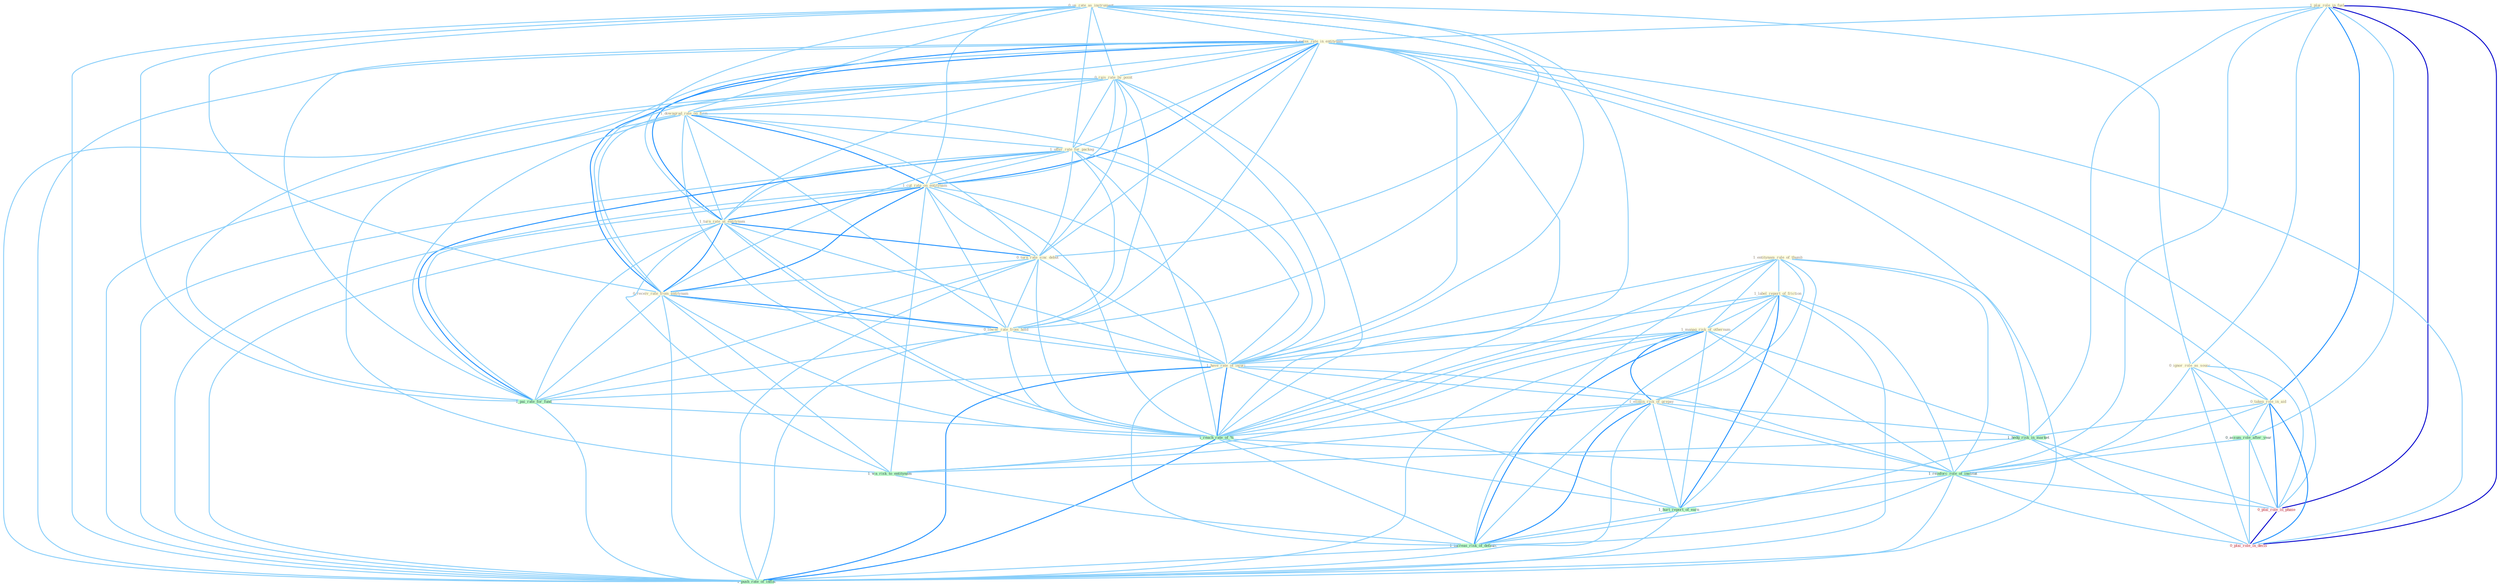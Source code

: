 Graph G{ 
    node
    [shape=polygon,style=filled,width=.5,height=.06,color="#BDFCC9",fixedsize=true,fontsize=4,
    fontcolor="#2f4f4f"];
    {node
    [color="#ffffe0", fontcolor="#8b7d6b"] "0_us_rate_as_instrument " "1_plai_role_in_fuel " "1_relax_rate_in_entitynam " "1_entitynam_rule_of_thumb " "0_ignor_role_as_sourc " "1_label_report_of_friction " "0_rais_rate_by_point " "1_downgrad_rate_on_firm " "1_manag_risk_of_othernum " "1_offer_rate_for_packag " "0_taken_role_in_aid " "1_cut_rate_on_entitynam " "1_turn_rate_at_entitynam " "0_turn_rate_sinc_debut " "0_receiv_rate_from_entitynam " "0_lower_rate_from_hold " "1_have_rate_of_injuri " "1_elimin_risk_of_prepay "}
{node [color="#fff0f5", fontcolor="#b22222"] "0_plai_role_in_phase " "0_plai_role_in_decis "}
edge [color="#B0E2FF"];

	"0_us_rate_as_instrument " -- "1_relax_rate_in_entitynam " [w="1", color="#87cefa" ];
	"0_us_rate_as_instrument " -- "0_ignor_role_as_sourc " [w="1", color="#87cefa" ];
	"0_us_rate_as_instrument " -- "0_rais_rate_by_point " [w="1", color="#87cefa" ];
	"0_us_rate_as_instrument " -- "1_downgrad_rate_on_firm " [w="1", color="#87cefa" ];
	"0_us_rate_as_instrument " -- "1_offer_rate_for_packag " [w="1", color="#87cefa" ];
	"0_us_rate_as_instrument " -- "1_cut_rate_on_entitynam " [w="1", color="#87cefa" ];
	"0_us_rate_as_instrument " -- "1_turn_rate_at_entitynam " [w="1", color="#87cefa" ];
	"0_us_rate_as_instrument " -- "0_turn_rate_sinc_debut " [w="1", color="#87cefa" ];
	"0_us_rate_as_instrument " -- "0_receiv_rate_from_entitynam " [w="1", color="#87cefa" ];
	"0_us_rate_as_instrument " -- "0_lower_rate_from_hold " [w="1", color="#87cefa" ];
	"0_us_rate_as_instrument " -- "1_have_rate_of_injuri " [w="1", color="#87cefa" ];
	"0_us_rate_as_instrument " -- "1_pai_rate_for_fund " [w="1", color="#87cefa" ];
	"0_us_rate_as_instrument " -- "1_reach_rate_of_% " [w="1", color="#87cefa" ];
	"0_us_rate_as_instrument " -- "1_push_rate_of_inflat " [w="1", color="#87cefa" ];
	"1_plai_role_in_fuel " -- "1_relax_rate_in_entitynam " [w="1", color="#87cefa" ];
	"1_plai_role_in_fuel " -- "0_ignor_role_as_sourc " [w="1", color="#87cefa" ];
	"1_plai_role_in_fuel " -- "0_taken_role_in_aid " [w="2", color="#1e90ff" , len=0.8];
	"1_plai_role_in_fuel " -- "0_assum_role_after_year " [w="1", color="#87cefa" ];
	"1_plai_role_in_fuel " -- "1_hedg_risk_in_market " [w="1", color="#87cefa" ];
	"1_plai_role_in_fuel " -- "1_reinforc_role_of_institut " [w="1", color="#87cefa" ];
	"1_plai_role_in_fuel " -- "0_plai_role_in_phase " [w="3", color="#0000cd" , len=0.6];
	"1_plai_role_in_fuel " -- "0_plai_role_in_decis " [w="3", color="#0000cd" , len=0.6];
	"1_relax_rate_in_entitynam " -- "0_rais_rate_by_point " [w="1", color="#87cefa" ];
	"1_relax_rate_in_entitynam " -- "1_downgrad_rate_on_firm " [w="1", color="#87cefa" ];
	"1_relax_rate_in_entitynam " -- "1_offer_rate_for_packag " [w="1", color="#87cefa" ];
	"1_relax_rate_in_entitynam " -- "0_taken_role_in_aid " [w="1", color="#87cefa" ];
	"1_relax_rate_in_entitynam " -- "1_cut_rate_on_entitynam " [w="2", color="#1e90ff" , len=0.8];
	"1_relax_rate_in_entitynam " -- "1_turn_rate_at_entitynam " [w="2", color="#1e90ff" , len=0.8];
	"1_relax_rate_in_entitynam " -- "0_turn_rate_sinc_debut " [w="1", color="#87cefa" ];
	"1_relax_rate_in_entitynam " -- "0_receiv_rate_from_entitynam " [w="2", color="#1e90ff" , len=0.8];
	"1_relax_rate_in_entitynam " -- "0_lower_rate_from_hold " [w="1", color="#87cefa" ];
	"1_relax_rate_in_entitynam " -- "1_have_rate_of_injuri " [w="1", color="#87cefa" ];
	"1_relax_rate_in_entitynam " -- "1_hedg_risk_in_market " [w="1", color="#87cefa" ];
	"1_relax_rate_in_entitynam " -- "1_pai_rate_for_fund " [w="1", color="#87cefa" ];
	"1_relax_rate_in_entitynam " -- "1_reach_rate_of_% " [w="1", color="#87cefa" ];
	"1_relax_rate_in_entitynam " -- "1_wa_risk_to_entitynam " [w="1", color="#87cefa" ];
	"1_relax_rate_in_entitynam " -- "0_plai_role_in_phase " [w="1", color="#87cefa" ];
	"1_relax_rate_in_entitynam " -- "0_plai_role_in_decis " [w="1", color="#87cefa" ];
	"1_relax_rate_in_entitynam " -- "1_push_rate_of_inflat " [w="1", color="#87cefa" ];
	"1_entitynam_rule_of_thumb " -- "1_label_report_of_friction " [w="1", color="#87cefa" ];
	"1_entitynam_rule_of_thumb " -- "1_manag_risk_of_othernum " [w="1", color="#87cefa" ];
	"1_entitynam_rule_of_thumb " -- "1_have_rate_of_injuri " [w="1", color="#87cefa" ];
	"1_entitynam_rule_of_thumb " -- "1_elimin_risk_of_prepay " [w="1", color="#87cefa" ];
	"1_entitynam_rule_of_thumb " -- "1_reach_rate_of_% " [w="1", color="#87cefa" ];
	"1_entitynam_rule_of_thumb " -- "1_reinforc_role_of_institut " [w="1", color="#87cefa" ];
	"1_entitynam_rule_of_thumb " -- "1_hurt_report_of_earn " [w="1", color="#87cefa" ];
	"1_entitynam_rule_of_thumb " -- "1_increas_risk_of_default " [w="1", color="#87cefa" ];
	"1_entitynam_rule_of_thumb " -- "1_push_rate_of_inflat " [w="1", color="#87cefa" ];
	"0_ignor_role_as_sourc " -- "0_taken_role_in_aid " [w="1", color="#87cefa" ];
	"0_ignor_role_as_sourc " -- "0_assum_role_after_year " [w="1", color="#87cefa" ];
	"0_ignor_role_as_sourc " -- "1_reinforc_role_of_institut " [w="1", color="#87cefa" ];
	"0_ignor_role_as_sourc " -- "0_plai_role_in_phase " [w="1", color="#87cefa" ];
	"0_ignor_role_as_sourc " -- "0_plai_role_in_decis " [w="1", color="#87cefa" ];
	"1_label_report_of_friction " -- "1_manag_risk_of_othernum " [w="1", color="#87cefa" ];
	"1_label_report_of_friction " -- "1_have_rate_of_injuri " [w="1", color="#87cefa" ];
	"1_label_report_of_friction " -- "1_elimin_risk_of_prepay " [w="1", color="#87cefa" ];
	"1_label_report_of_friction " -- "1_reach_rate_of_% " [w="1", color="#87cefa" ];
	"1_label_report_of_friction " -- "1_reinforc_role_of_institut " [w="1", color="#87cefa" ];
	"1_label_report_of_friction " -- "1_hurt_report_of_earn " [w="2", color="#1e90ff" , len=0.8];
	"1_label_report_of_friction " -- "1_increas_risk_of_default " [w="1", color="#87cefa" ];
	"1_label_report_of_friction " -- "1_push_rate_of_inflat " [w="1", color="#87cefa" ];
	"0_rais_rate_by_point " -- "1_downgrad_rate_on_firm " [w="1", color="#87cefa" ];
	"0_rais_rate_by_point " -- "1_offer_rate_for_packag " [w="1", color="#87cefa" ];
	"0_rais_rate_by_point " -- "1_cut_rate_on_entitynam " [w="1", color="#87cefa" ];
	"0_rais_rate_by_point " -- "1_turn_rate_at_entitynam " [w="1", color="#87cefa" ];
	"0_rais_rate_by_point " -- "0_turn_rate_sinc_debut " [w="1", color="#87cefa" ];
	"0_rais_rate_by_point " -- "0_receiv_rate_from_entitynam " [w="1", color="#87cefa" ];
	"0_rais_rate_by_point " -- "0_lower_rate_from_hold " [w="1", color="#87cefa" ];
	"0_rais_rate_by_point " -- "1_have_rate_of_injuri " [w="1", color="#87cefa" ];
	"0_rais_rate_by_point " -- "1_pai_rate_for_fund " [w="1", color="#87cefa" ];
	"0_rais_rate_by_point " -- "1_reach_rate_of_% " [w="1", color="#87cefa" ];
	"0_rais_rate_by_point " -- "1_push_rate_of_inflat " [w="1", color="#87cefa" ];
	"1_downgrad_rate_on_firm " -- "1_offer_rate_for_packag " [w="1", color="#87cefa" ];
	"1_downgrad_rate_on_firm " -- "1_cut_rate_on_entitynam " [w="2", color="#1e90ff" , len=0.8];
	"1_downgrad_rate_on_firm " -- "1_turn_rate_at_entitynam " [w="1", color="#87cefa" ];
	"1_downgrad_rate_on_firm " -- "0_turn_rate_sinc_debut " [w="1", color="#87cefa" ];
	"1_downgrad_rate_on_firm " -- "0_receiv_rate_from_entitynam " [w="1", color="#87cefa" ];
	"1_downgrad_rate_on_firm " -- "0_lower_rate_from_hold " [w="1", color="#87cefa" ];
	"1_downgrad_rate_on_firm " -- "1_have_rate_of_injuri " [w="1", color="#87cefa" ];
	"1_downgrad_rate_on_firm " -- "1_pai_rate_for_fund " [w="1", color="#87cefa" ];
	"1_downgrad_rate_on_firm " -- "1_reach_rate_of_% " [w="1", color="#87cefa" ];
	"1_downgrad_rate_on_firm " -- "1_push_rate_of_inflat " [w="1", color="#87cefa" ];
	"1_manag_risk_of_othernum " -- "1_have_rate_of_injuri " [w="1", color="#87cefa" ];
	"1_manag_risk_of_othernum " -- "1_elimin_risk_of_prepay " [w="2", color="#1e90ff" , len=0.8];
	"1_manag_risk_of_othernum " -- "1_hedg_risk_in_market " [w="1", color="#87cefa" ];
	"1_manag_risk_of_othernum " -- "1_reach_rate_of_% " [w="1", color="#87cefa" ];
	"1_manag_risk_of_othernum " -- "1_reinforc_role_of_institut " [w="1", color="#87cefa" ];
	"1_manag_risk_of_othernum " -- "1_wa_risk_to_entitynam " [w="1", color="#87cefa" ];
	"1_manag_risk_of_othernum " -- "1_hurt_report_of_earn " [w="1", color="#87cefa" ];
	"1_manag_risk_of_othernum " -- "1_increas_risk_of_default " [w="2", color="#1e90ff" , len=0.8];
	"1_manag_risk_of_othernum " -- "1_push_rate_of_inflat " [w="1", color="#87cefa" ];
	"1_offer_rate_for_packag " -- "1_cut_rate_on_entitynam " [w="1", color="#87cefa" ];
	"1_offer_rate_for_packag " -- "1_turn_rate_at_entitynam " [w="1", color="#87cefa" ];
	"1_offer_rate_for_packag " -- "0_turn_rate_sinc_debut " [w="1", color="#87cefa" ];
	"1_offer_rate_for_packag " -- "0_receiv_rate_from_entitynam " [w="1", color="#87cefa" ];
	"1_offer_rate_for_packag " -- "0_lower_rate_from_hold " [w="1", color="#87cefa" ];
	"1_offer_rate_for_packag " -- "1_have_rate_of_injuri " [w="1", color="#87cefa" ];
	"1_offer_rate_for_packag " -- "1_pai_rate_for_fund " [w="2", color="#1e90ff" , len=0.8];
	"1_offer_rate_for_packag " -- "1_reach_rate_of_% " [w="1", color="#87cefa" ];
	"1_offer_rate_for_packag " -- "1_push_rate_of_inflat " [w="1", color="#87cefa" ];
	"0_taken_role_in_aid " -- "0_assum_role_after_year " [w="1", color="#87cefa" ];
	"0_taken_role_in_aid " -- "1_hedg_risk_in_market " [w="1", color="#87cefa" ];
	"0_taken_role_in_aid " -- "1_reinforc_role_of_institut " [w="1", color="#87cefa" ];
	"0_taken_role_in_aid " -- "0_plai_role_in_phase " [w="2", color="#1e90ff" , len=0.8];
	"0_taken_role_in_aid " -- "0_plai_role_in_decis " [w="2", color="#1e90ff" , len=0.8];
	"1_cut_rate_on_entitynam " -- "1_turn_rate_at_entitynam " [w="2", color="#1e90ff" , len=0.8];
	"1_cut_rate_on_entitynam " -- "0_turn_rate_sinc_debut " [w="1", color="#87cefa" ];
	"1_cut_rate_on_entitynam " -- "0_receiv_rate_from_entitynam " [w="2", color="#1e90ff" , len=0.8];
	"1_cut_rate_on_entitynam " -- "0_lower_rate_from_hold " [w="1", color="#87cefa" ];
	"1_cut_rate_on_entitynam " -- "1_have_rate_of_injuri " [w="1", color="#87cefa" ];
	"1_cut_rate_on_entitynam " -- "1_pai_rate_for_fund " [w="1", color="#87cefa" ];
	"1_cut_rate_on_entitynam " -- "1_reach_rate_of_% " [w="1", color="#87cefa" ];
	"1_cut_rate_on_entitynam " -- "1_wa_risk_to_entitynam " [w="1", color="#87cefa" ];
	"1_cut_rate_on_entitynam " -- "1_push_rate_of_inflat " [w="1", color="#87cefa" ];
	"1_turn_rate_at_entitynam " -- "0_turn_rate_sinc_debut " [w="2", color="#1e90ff" , len=0.8];
	"1_turn_rate_at_entitynam " -- "0_receiv_rate_from_entitynam " [w="2", color="#1e90ff" , len=0.8];
	"1_turn_rate_at_entitynam " -- "0_lower_rate_from_hold " [w="1", color="#87cefa" ];
	"1_turn_rate_at_entitynam " -- "1_have_rate_of_injuri " [w="1", color="#87cefa" ];
	"1_turn_rate_at_entitynam " -- "1_pai_rate_for_fund " [w="1", color="#87cefa" ];
	"1_turn_rate_at_entitynam " -- "1_reach_rate_of_% " [w="1", color="#87cefa" ];
	"1_turn_rate_at_entitynam " -- "1_wa_risk_to_entitynam " [w="1", color="#87cefa" ];
	"1_turn_rate_at_entitynam " -- "1_push_rate_of_inflat " [w="1", color="#87cefa" ];
	"0_turn_rate_sinc_debut " -- "0_receiv_rate_from_entitynam " [w="1", color="#87cefa" ];
	"0_turn_rate_sinc_debut " -- "0_lower_rate_from_hold " [w="1", color="#87cefa" ];
	"0_turn_rate_sinc_debut " -- "1_have_rate_of_injuri " [w="1", color="#87cefa" ];
	"0_turn_rate_sinc_debut " -- "1_pai_rate_for_fund " [w="1", color="#87cefa" ];
	"0_turn_rate_sinc_debut " -- "1_reach_rate_of_% " [w="1", color="#87cefa" ];
	"0_turn_rate_sinc_debut " -- "1_push_rate_of_inflat " [w="1", color="#87cefa" ];
	"0_receiv_rate_from_entitynam " -- "0_lower_rate_from_hold " [w="2", color="#1e90ff" , len=0.8];
	"0_receiv_rate_from_entitynam " -- "1_have_rate_of_injuri " [w="1", color="#87cefa" ];
	"0_receiv_rate_from_entitynam " -- "1_pai_rate_for_fund " [w="1", color="#87cefa" ];
	"0_receiv_rate_from_entitynam " -- "1_reach_rate_of_% " [w="1", color="#87cefa" ];
	"0_receiv_rate_from_entitynam " -- "1_wa_risk_to_entitynam " [w="1", color="#87cefa" ];
	"0_receiv_rate_from_entitynam " -- "1_push_rate_of_inflat " [w="1", color="#87cefa" ];
	"0_lower_rate_from_hold " -- "1_have_rate_of_injuri " [w="1", color="#87cefa" ];
	"0_lower_rate_from_hold " -- "1_pai_rate_for_fund " [w="1", color="#87cefa" ];
	"0_lower_rate_from_hold " -- "1_reach_rate_of_% " [w="1", color="#87cefa" ];
	"0_lower_rate_from_hold " -- "1_push_rate_of_inflat " [w="1", color="#87cefa" ];
	"1_have_rate_of_injuri " -- "1_elimin_risk_of_prepay " [w="1", color="#87cefa" ];
	"1_have_rate_of_injuri " -- "1_pai_rate_for_fund " [w="1", color="#87cefa" ];
	"1_have_rate_of_injuri " -- "1_reach_rate_of_% " [w="2", color="#1e90ff" , len=0.8];
	"1_have_rate_of_injuri " -- "1_reinforc_role_of_institut " [w="1", color="#87cefa" ];
	"1_have_rate_of_injuri " -- "1_hurt_report_of_earn " [w="1", color="#87cefa" ];
	"1_have_rate_of_injuri " -- "1_increas_risk_of_default " [w="1", color="#87cefa" ];
	"1_have_rate_of_injuri " -- "1_push_rate_of_inflat " [w="2", color="#1e90ff" , len=0.8];
	"1_elimin_risk_of_prepay " -- "1_hedg_risk_in_market " [w="1", color="#87cefa" ];
	"1_elimin_risk_of_prepay " -- "1_reach_rate_of_% " [w="1", color="#87cefa" ];
	"1_elimin_risk_of_prepay " -- "1_reinforc_role_of_institut " [w="1", color="#87cefa" ];
	"1_elimin_risk_of_prepay " -- "1_wa_risk_to_entitynam " [w="1", color="#87cefa" ];
	"1_elimin_risk_of_prepay " -- "1_hurt_report_of_earn " [w="1", color="#87cefa" ];
	"1_elimin_risk_of_prepay " -- "1_increas_risk_of_default " [w="2", color="#1e90ff" , len=0.8];
	"1_elimin_risk_of_prepay " -- "1_push_rate_of_inflat " [w="1", color="#87cefa" ];
	"0_assum_role_after_year " -- "1_reinforc_role_of_institut " [w="1", color="#87cefa" ];
	"0_assum_role_after_year " -- "0_plai_role_in_phase " [w="1", color="#87cefa" ];
	"0_assum_role_after_year " -- "0_plai_role_in_decis " [w="1", color="#87cefa" ];
	"1_hedg_risk_in_market " -- "1_wa_risk_to_entitynam " [w="1", color="#87cefa" ];
	"1_hedg_risk_in_market " -- "0_plai_role_in_phase " [w="1", color="#87cefa" ];
	"1_hedg_risk_in_market " -- "1_increas_risk_of_default " [w="1", color="#87cefa" ];
	"1_hedg_risk_in_market " -- "0_plai_role_in_decis " [w="1", color="#87cefa" ];
	"1_pai_rate_for_fund " -- "1_reach_rate_of_% " [w="1", color="#87cefa" ];
	"1_pai_rate_for_fund " -- "1_push_rate_of_inflat " [w="1", color="#87cefa" ];
	"1_reach_rate_of_% " -- "1_reinforc_role_of_institut " [w="1", color="#87cefa" ];
	"1_reach_rate_of_% " -- "1_hurt_report_of_earn " [w="1", color="#87cefa" ];
	"1_reach_rate_of_% " -- "1_increas_risk_of_default " [w="1", color="#87cefa" ];
	"1_reach_rate_of_% " -- "1_push_rate_of_inflat " [w="2", color="#1e90ff" , len=0.8];
	"1_reinforc_role_of_institut " -- "0_plai_role_in_phase " [w="1", color="#87cefa" ];
	"1_reinforc_role_of_institut " -- "1_hurt_report_of_earn " [w="1", color="#87cefa" ];
	"1_reinforc_role_of_institut " -- "1_increas_risk_of_default " [w="1", color="#87cefa" ];
	"1_reinforc_role_of_institut " -- "0_plai_role_in_decis " [w="1", color="#87cefa" ];
	"1_reinforc_role_of_institut " -- "1_push_rate_of_inflat " [w="1", color="#87cefa" ];
	"1_wa_risk_to_entitynam " -- "1_increas_risk_of_default " [w="1", color="#87cefa" ];
	"0_plai_role_in_phase " -- "0_plai_role_in_decis " [w="3", color="#0000cd" , len=0.6];
	"1_hurt_report_of_earn " -- "1_increas_risk_of_default " [w="1", color="#87cefa" ];
	"1_hurt_report_of_earn " -- "1_push_rate_of_inflat " [w="1", color="#87cefa" ];
	"1_increas_risk_of_default " -- "1_push_rate_of_inflat " [w="1", color="#87cefa" ];
}